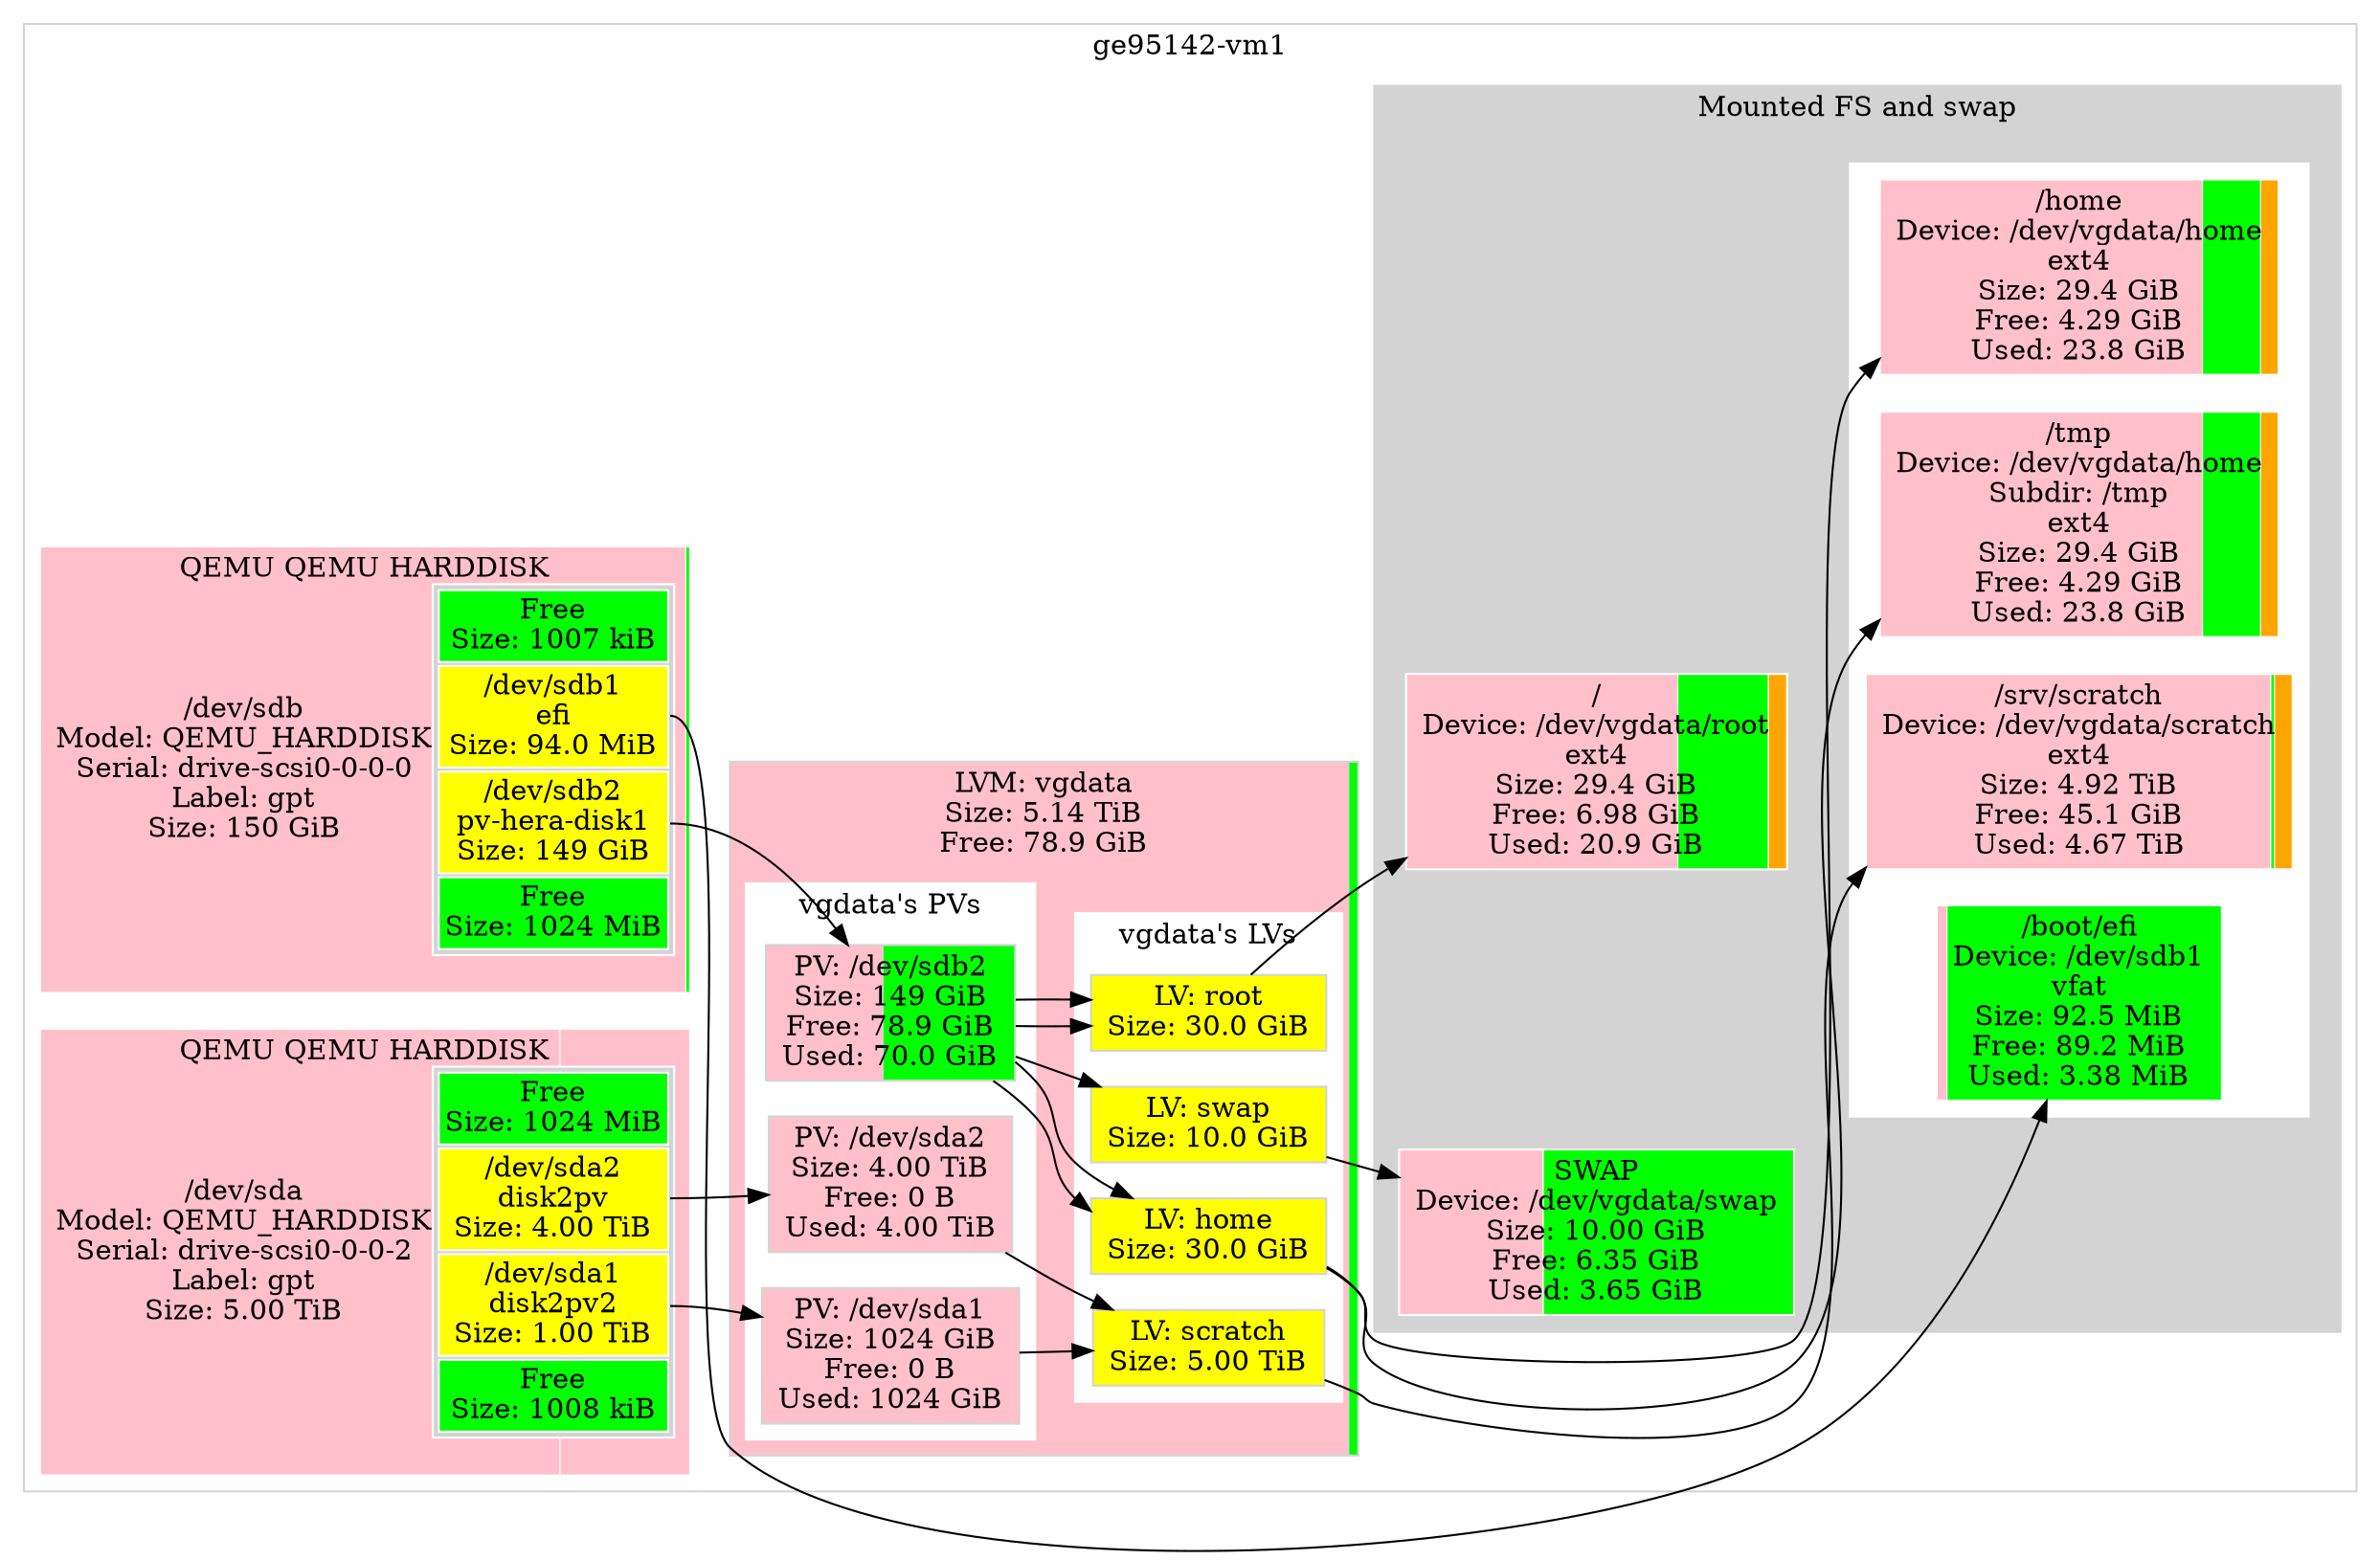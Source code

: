 digraph "ge95142-vm1"{ // HEADER: MACHINE
	rankdir=LR; // HEADER: MACHINE
	subgraph "cluster_machine@ge95142-vm1" {
		style=filled;
		color=lightgrey;
		fillcolor=white;
		node [style=filled,color=white,fillcolor=white,shape=rectangle];
			{ "machine@ge95142-vm1|Partition::GPT@sda" [
				label=<<TABLE BORDER="0" CELLPADDING="0" CELLSPACING="0">
						<TR> <TD COLSPAN="2">QEMU QEMU HARDDISK</TD> </TR><TR><TD >/dev/sda<BR/>Model: QEMU_HARDDISK<BR/>Serial: drive-scsi0-0-0-2<BR/>Label: gpt<BR/>Size: 5.00 TiB</TD>    <TD BGCOLOR="lightgrey">
						<TABLE >
							<TR>
								<TD bgcolor="green">
								Free<BR/>Size: 1024 MiB
								</TD>
							</TR>
							<TR>
								<TD PORT="2" BGCOLOR="yellow">
								/dev/sda2<BR/>disk2pv<BR/>Size: 4.00 TiB
								</TD>
							</TR>
							<TR>
								<TD PORT="1" BGCOLOR="yellow">
								/dev/sda1<BR/>disk2pv2<BR/>Size: 1.00 TiB
								</TD>
							</TR>
							<TR>
								<TD bgcolor="green">
								Free<BR/>Size: 1008 kiB
								</TD>
							</TR>
						</TABLE>
						</TD> </TR><TR> <TD COLSPAN="2"> </TD> </TR>
					</TABLE>
				>;
				// Style node
				color=white;
				fillcolor=lightgrey;
				shape="rectangle";
				style=striped;
				fillcolor="green;0.000195:pink;0.799804:pink;0.200000:green;0.000000";
			]; }
			{ "machine@ge95142-vm1|Partition::GPT@sdb" [
				label=<<TABLE BORDER="0" CELLPADDING="0" CELLSPACING="0">
						<TR> <TD COLSPAN="2">QEMU QEMU HARDDISK</TD> </TR><TR><TD >/dev/sdb<BR/>Model: QEMU_HARDDISK<BR/>Serial: drive-scsi0-0-0-0<BR/>Label: gpt<BR/>Size: 150 GiB</TD>    <TD BGCOLOR="lightgrey">
						<TABLE >
							<TR>
								<TD bgcolor="green">
								Free<BR/>Size: 1007 kiB
								</TD>
							</TR>
							<TR>
								<TD PORT="1" BGCOLOR="yellow">
								/dev/sdb1<BR/>efi<BR/>Size: 94.0 MiB
								</TD>
							</TR>
							<TR>
								<TD PORT="2" BGCOLOR="yellow">
								/dev/sdb2<BR/>pv-hera-disk1<BR/>Size: 149 GiB
								</TD>
							</TR>
							<TR>
								<TD bgcolor="green">
								Free<BR/>Size: 1024 MiB
								</TD>
							</TR>
						</TABLE>
						</TD> </TR><TR> <TD COLSPAN="2"> </TD> </TR>
					</TABLE>
				>;
				// Style node
				color=white;
				fillcolor=lightgrey;
				shape="rectangle";
				style=striped;
				fillcolor="green;0.000006:pink;0.000612:pink;0.992715:green;0.006667";
			]; }
			subgraph "cluster_machine@ge95142-vm1|LVM::VG@vgdata" {
				style=filled;
				color=lightgrey;
				fillcolor=lightgrey;
				node [style=filled,color=lightgrey,fillcolor=lightgrey,shape=rectangle];
				subgraph "cluster_machine@ge95142-vm1|LVM::VG@vgdata|::PVs" {
					color=white;
					fillcolor=white;
					{ "machine@ge95142-vm1|LVM::VG@vgdata|::PVs|::PV@sda1" [
						label="PV: /dev/sda1\nSize: 1024 GiB\nFree: 0 B\nUsed: 1024 GiB";
						shape=rectangle;style=striped;fillcolor="pink"
					]; }
					{ "machine@ge95142-vm1|LVM::VG@vgdata|::PVs|::PV@sda2" [
						label="PV: /dev/sda2\nSize: 4.00 TiB\nFree: 0 B\nUsed: 4.00 TiB";
						shape=rectangle;style=striped;fillcolor="pink"
					]; }
					{ "machine@ge95142-vm1|LVM::VG@vgdata|::PVs|::PV@sdb2" [
						label="PV: /dev/sdb2\nSize: 149 GiB\nFree: 78.9 GiB\nUsed: 70.0 GiB";
						shape=rectangle;style=striped;fillcolor="pink;0.470094.2:green"
					]; }
					label="vgdata's PVs";
				}
				subgraph "cluster_machine@ge95142-vm1|LVM::VG@vgdata|::LVs" {
					color=white;
					fillcolor=white;
					{ "machine@ge95142-vm1|LVM::VG@vgdata|::LVs|::LV@home" [
						label="LV: home\nSize: 30.0 GiB";
						fillcolor="yellow"
					]; }
					{ "machine@ge95142-vm1|LVM::VG@vgdata|::LVs|::LV@root" [
						label="LV: root\nSize: 30.0 GiB";
						fillcolor="yellow"
					]; }
					{ "machine@ge95142-vm1|LVM::VG@vgdata|::LVs|::LV@scratch" [
						label="LV: scratch\nSize: 5.00 TiB";
						fillcolor="yellow"
					]; }
					{ "machine@ge95142-vm1|LVM::VG@vgdata|::LVs|::LV@swap" [
						label="LV: swap\nSize: 10.0 GiB";
						fillcolor="yellow"
					]; }
					label="vgdata's LVs";
				}
				label="LVM: vgdata\nSize: 5.14 TiB\nFree: 78.9 GiB";
				style=striped;fillcolor="pink;0.985021.2:green"
			}
			subgraph "cluster_machine@ge95142-vm1|FS" {
				style=filled;
				color=lightgrey;
				fillcolor=lightgrey;
				node [style=filled,color=white,fillcolor=lightgrey,shape=rectangle];
				{ "machine@ge95142-vm1|FS|::SWAP::Partition@dm-1" [
					label="SWAP\nDevice: /dev/vgdata/swap\nSize: 10.00 GiB\nFree: 6.35 GiB\nUsed: 3.65 GiB";
					shape=rectangle;style=striped;fillcolor="pink;0.365060.2:green"
				]; }
				subgraph "cluster_machine@ge95142-vm1|FS|::MP@27@/" {
					style=filled;
					color=lightgrey;
					fillcolor=lightgrey;
					node [style=filled,color=white,fillcolor=lightgrey,shape=rectangle];
					{ "machine@ge95142-vm1|FS|::MP@27@/|::FS@FS@27@/" [
						label="/\nDevice: /dev/vgdata/root\next4\nSize: 29.4 GiB\nFree: 6.98 GiB\nUsed: 20.9 GiB";
						shape=rectangle;style=striped;fillcolor="pink;0.713433.2:green;0.237672.2:orange"
					]; }
					subgraph "cluster_machine@ge95142-vm1|FS|::MP@27@/|::C@27@/" {
						color=white;
						fillcolor=white;
						{ "machine@ge95142-vm1|FS|::MP@27@/|::C@27@/|FS::MP::FS@FS@93@/srv/scratch" [
							label="/srv/scratch\nDevice: /dev/vgdata/scratch\next4\nSize: 4.92 TiB\nFree: 45.1 GiB\nUsed: 4.67 TiB";
							shape=rectangle;style=striped;fillcolor="pink;0.948817.2:green;0.008950.2:orange"
						]; }
						{ "machine@ge95142-vm1|FS|::MP@27@/|::C@27@/|FS::MP::FS@FS@96@/home" [
							label="/home\nDevice: /dev/vgdata/home\next4\nSize: 29.4 GiB\nFree: 4.29 GiB\nUsed: 23.8 GiB";
							shape=rectangle;style=striped;fillcolor="pink;0.808934.2:green;0.145674.2:orange"
						]; }
						{ "machine@ge95142-vm1|FS|::MP@27@/|::C@27@/|FS::MP::FS@FS@99@/tmp" [
							label="/tmp\nDevice: /dev/vgdata/home
Subdir: /tmp\next4\nSize: 29.4 GiB\nFree: 4.29 GiB\nUsed: 23.8 GiB";
							shape=rectangle;style=striped;fillcolor="pink;0.808934.2:green;0.145674.2:orange"
						]; }
						{ "machine@ge95142-vm1|FS|::MP@27@/|::C@27@/|FS::MP::FS@FS@102@/boot/efi" [
							label="/boot/efi\nDevice: /dev/sdb1\nvfat\nSize: 92.5 MiB\nFree: 89.2 MiB\nUsed: 3.38 MiB";
							shape=rectangle;style=striped;fillcolor="pink;0.036487.2:green"
						]; }
						label="";
					}
					label="";
				}
				label="Mounted FS and swap";
			}
			subgraph "cluster_machine@ge95142-vm1|Libvirt" {
				style=filled;
				color=lightgrey;
				fillcolor=lightgrey;
				node [style=filled,color=white,fillcolor=lightgrey,shape=rectangle];
				label="Libvirt Virtual Machines";
			}
			// Links from LVM VG: LVM::VG@vgdata
			"machine@ge95142-vm1|LVM::VG@vgdata|::PVs|::PV@sdb2" -> "machine@ge95142-vm1|LVM::VG@vgdata|::LVs|::LV@home"
			"machine@ge95142-vm1|LVM::VG@vgdata|::PVs|::PV@sdb2" -> "machine@ge95142-vm1|LVM::VG@vgdata|::LVs|::LV@home"
			"machine@ge95142-vm1|LVM::VG@vgdata|::PVs|::PV@sdb2" -> "machine@ge95142-vm1|LVM::VG@vgdata|::LVs|::LV@root"
			"machine@ge95142-vm1|LVM::VG@vgdata|::PVs|::PV@sdb2" -> "machine@ge95142-vm1|LVM::VG@vgdata|::LVs|::LV@root"
			"machine@ge95142-vm1|LVM::VG@vgdata|::PVs|::PV@sda2" -> "machine@ge95142-vm1|LVM::VG@vgdata|::LVs|::LV@scratch"
			"machine@ge95142-vm1|LVM::VG@vgdata|::PVs|::PV@sda1" -> "machine@ge95142-vm1|LVM::VG@vgdata|::LVs|::LV@scratch"
			"machine@ge95142-vm1|LVM::VG@vgdata|::PVs|::PV@sdb2" -> "machine@ge95142-vm1|LVM::VG@vgdata|::LVs|::LV@swap"
			// Links from FS::MP::FS@FS@93@/srv/scratch
			"machine@ge95142-vm1|FS|::MP@27@/|::FS@FS@27@/" -> "machine@ge95142-vm1|FS|::MP@27@/|::C@27@/|FS::MP::FS@FS@93@/srv/scratch" [style=invis]
			// Links from FS::MP::FS@FS@96@/home
			"machine@ge95142-vm1|FS|::MP@27@/|::FS@FS@27@/" -> "machine@ge95142-vm1|FS|::MP@27@/|::C@27@/|FS::MP::FS@FS@96@/home" [style=invis]
			// Links from FS::MP::FS@FS@99@/tmp
			"machine@ge95142-vm1|FS|::MP@27@/|::FS@FS@27@/" -> "machine@ge95142-vm1|FS|::MP@27@/|::C@27@/|FS::MP::FS@FS@99@/tmp" [style=invis]
			// Links from FS::MP::FS@FS@102@/boot/efi
			"machine@ge95142-vm1|FS|::MP@27@/|::FS@FS@27@/" -> "machine@ge95142-vm1|FS|::MP@27@/|::C@27@/|FS::MP::FS@FS@102@/boot/efi" [style=invis]
			// Links for Partition::GPT@sda
			// TARGET LINK: ge95142-vm1 5497558138880 sda "machine@ge95142-vm1|Partition::GPT@sda"
			// Links for Partition::Table
			// Links for Partition::Table::Part::Free@_1
			// Links for Partition::Table::Part::Data@sda2
			// Links for Partition::Table::Part::Data@sda1
			// Links for Partition::Table::Part::Free@_2
			// Links for Partition::GPT@sdb
			// TARGET LINK: ge95142-vm1 161061273600 sdb "machine@ge95142-vm1|Partition::GPT@sdb"
			// Links for Partition::Table
			// Links for Partition::Table::Part::Free@_1
			// Links for Partition::Table::Part::Data@sdb1
			// Links for Partition::Table::Part::Data@sdb2
			// Links for Partition::Table::Part::Free@_2
			// Links for LVM VG: LVM::VG@vgdata
			// Links for LVM::VG::PVs
			// Links for LVM::VG::PVs::PV@sda1
			"machine@ge95142-vm1|Partition::GPT@sda":"1" -> "machine@ge95142-vm1|LVM::VG@vgdata|::PVs|::PV@sda1"
			// Links for LVM::VG::PVs::PV@sda1
			// Links for LVM::VG::PVs::PV@sda2
			"machine@ge95142-vm1|Partition::GPT@sda":"2" -> "machine@ge95142-vm1|LVM::VG@vgdata|::PVs|::PV@sda2"
			// Links for LVM::VG::PVs::PV@sda2
			// Links for LVM::VG::PVs::PV@sdb2
			"machine@ge95142-vm1|Partition::GPT@sdb":"2" -> "machine@ge95142-vm1|LVM::VG@vgdata|::PVs|::PV@sdb2"
			// Links for LVM::VG::PVs::PV@sdb2
			// Links for LVM::VG::LVs
			// Links for LVM::VG::LVs::LV@home
			// Links for LVM::VG::LVs::LV@root
			// Links for LVM::VG::LVs::LV@scratch
			// Links for LVM::VG::LVs::LV@swap
			// Links for FS
			// Links for FS::SWAP::Partition@dm-1
			"machine@ge95142-vm1|LVM::VG@vgdata|::LVs|::LV@swap" -> "machine@ge95142-vm1|FS|::SWAP::Partition@dm-1"
			// Links for FS::SWAP::Partition@dm-1
			// Links for FS::MP@27@/
			// Links for FS::MP::FS@FS@27@/
			"machine@ge95142-vm1|LVM::VG@vgdata|::LVs|::LV@root" -> "machine@ge95142-vm1|FS|::MP@27@/|::FS@FS@27@/"
			// Links for FS::MP::FS@FS@27@/
			// Links for FS::MP::C@27@/
			// Links for FS::MP::FS@FS@93@/srv/scratch
			"machine@ge95142-vm1|LVM::VG@vgdata|::LVs|::LV@scratch" -> "machine@ge95142-vm1|FS|::MP@27@/|::C@27@/|FS::MP::FS@FS@93@/srv/scratch"
			// Links for FS::MP::FS@FS@93@/srv/scratch
			// Links for FS::MP::FS@FS@96@/home
			"machine@ge95142-vm1|LVM::VG@vgdata|::LVs|::LV@home" -> "machine@ge95142-vm1|FS|::MP@27@/|::C@27@/|FS::MP::FS@FS@96@/home"
			// Links for FS::MP::FS@FS@96@/home
			// Links for FS::MP::FS@FS@99@/tmp
			"machine@ge95142-vm1|LVM::VG@vgdata|::LVs|::LV@home" -> "machine@ge95142-vm1|FS|::MP@27@/|::C@27@/|FS::MP::FS@FS@99@/tmp"
			// Links for FS::MP::FS@FS@99@/tmp
			// Links for FS::MP::FS@FS@102@/boot/efi
			"machine@ge95142-vm1|Partition::GPT@sdb":"1" -> "machine@ge95142-vm1|FS|::MP@27@/|::C@27@/|FS::MP::FS@FS@102@/boot/efi"
			// Links for FS::MP::FS@FS@102@/boot/efi
			// Links for Libvirt Virtual Machines
		label="ge95142-vm1";
	}
} // FOOTER: MACHINE
